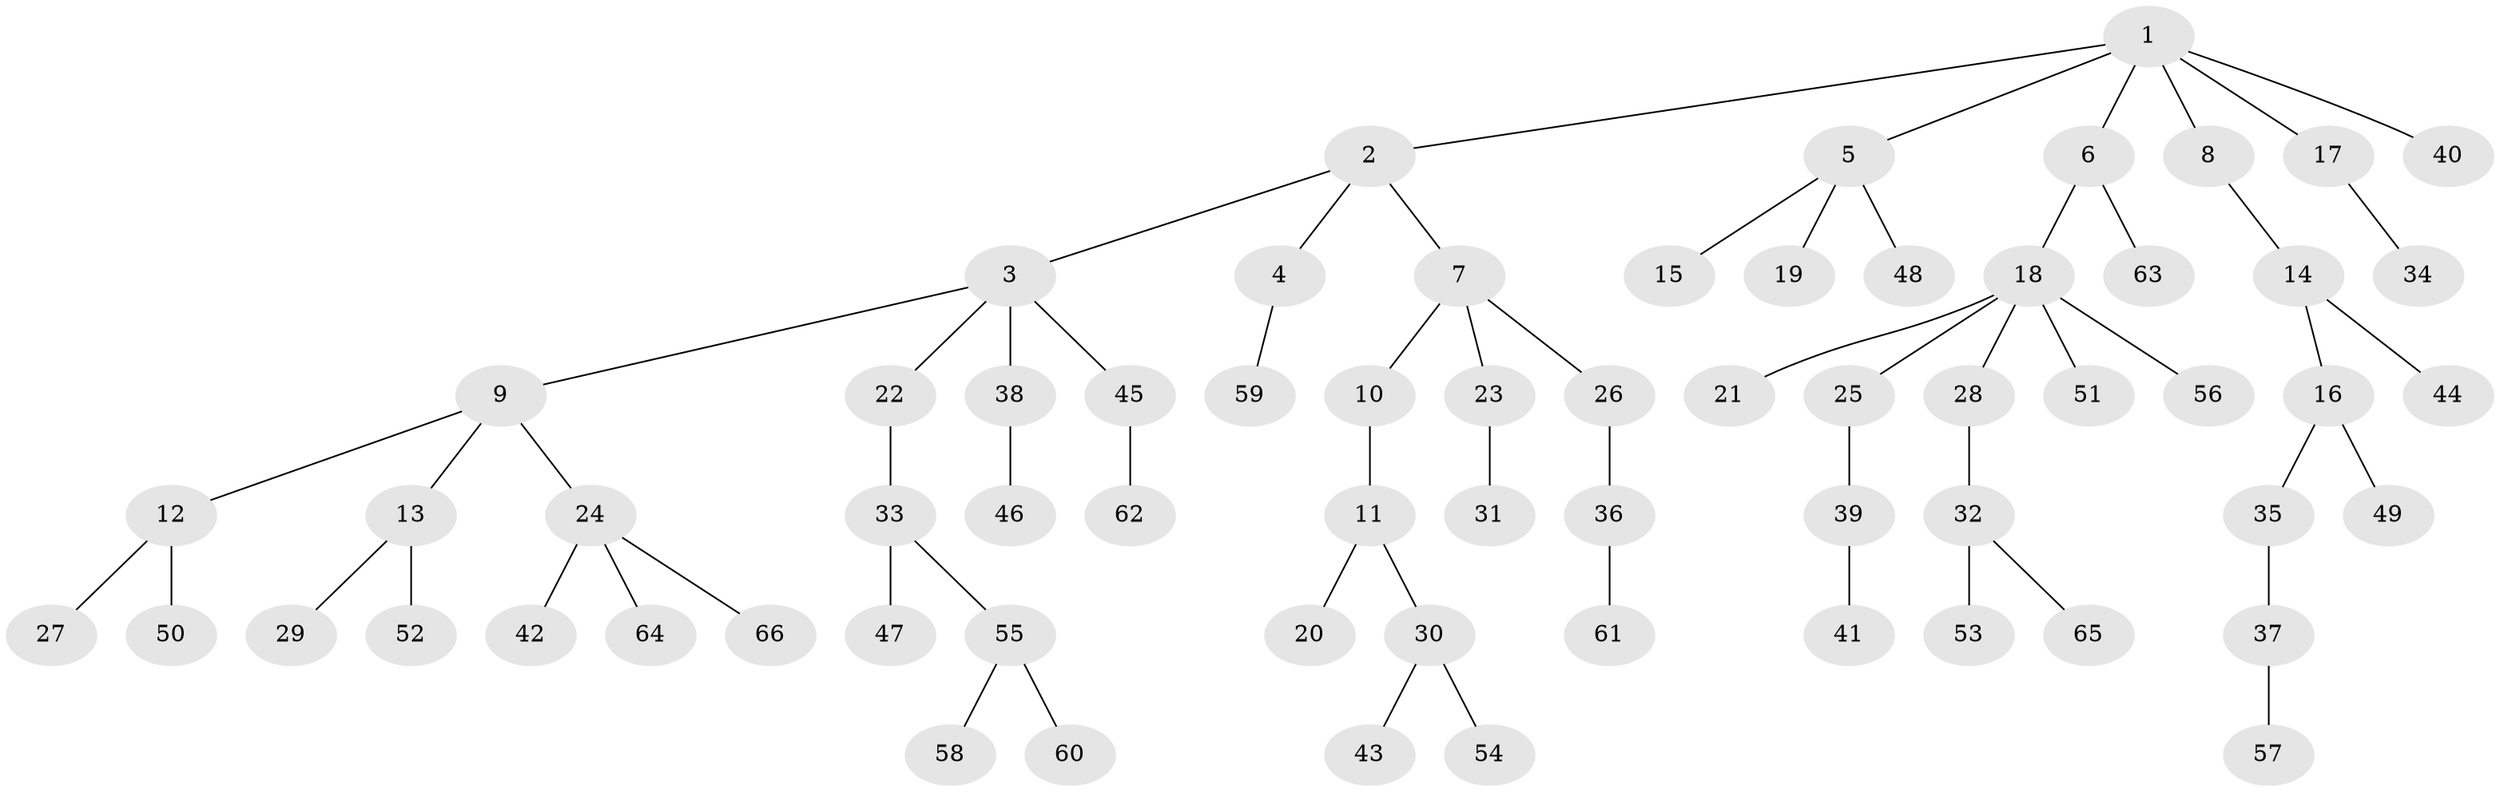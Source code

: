 // Generated by graph-tools (version 1.1) at 2025/50/03/09/25 03:50:22]
// undirected, 66 vertices, 65 edges
graph export_dot {
graph [start="1"]
  node [color=gray90,style=filled];
  1;
  2;
  3;
  4;
  5;
  6;
  7;
  8;
  9;
  10;
  11;
  12;
  13;
  14;
  15;
  16;
  17;
  18;
  19;
  20;
  21;
  22;
  23;
  24;
  25;
  26;
  27;
  28;
  29;
  30;
  31;
  32;
  33;
  34;
  35;
  36;
  37;
  38;
  39;
  40;
  41;
  42;
  43;
  44;
  45;
  46;
  47;
  48;
  49;
  50;
  51;
  52;
  53;
  54;
  55;
  56;
  57;
  58;
  59;
  60;
  61;
  62;
  63;
  64;
  65;
  66;
  1 -- 2;
  1 -- 5;
  1 -- 6;
  1 -- 8;
  1 -- 17;
  1 -- 40;
  2 -- 3;
  2 -- 4;
  2 -- 7;
  3 -- 9;
  3 -- 22;
  3 -- 38;
  3 -- 45;
  4 -- 59;
  5 -- 15;
  5 -- 19;
  5 -- 48;
  6 -- 18;
  6 -- 63;
  7 -- 10;
  7 -- 23;
  7 -- 26;
  8 -- 14;
  9 -- 12;
  9 -- 13;
  9 -- 24;
  10 -- 11;
  11 -- 20;
  11 -- 30;
  12 -- 27;
  12 -- 50;
  13 -- 29;
  13 -- 52;
  14 -- 16;
  14 -- 44;
  16 -- 35;
  16 -- 49;
  17 -- 34;
  18 -- 21;
  18 -- 25;
  18 -- 28;
  18 -- 51;
  18 -- 56;
  22 -- 33;
  23 -- 31;
  24 -- 42;
  24 -- 64;
  24 -- 66;
  25 -- 39;
  26 -- 36;
  28 -- 32;
  30 -- 43;
  30 -- 54;
  32 -- 53;
  32 -- 65;
  33 -- 47;
  33 -- 55;
  35 -- 37;
  36 -- 61;
  37 -- 57;
  38 -- 46;
  39 -- 41;
  45 -- 62;
  55 -- 58;
  55 -- 60;
}
